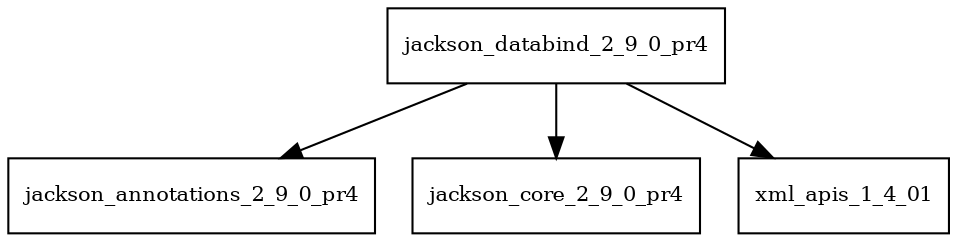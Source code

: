 digraph jackson_databind_2_9_0_pr4_dependencies {
  node [shape = box, fontsize=10.0];
  jackson_databind_2_9_0_pr4 -> jackson_annotations_2_9_0_pr4;
  jackson_databind_2_9_0_pr4 -> jackson_core_2_9_0_pr4;
  jackson_databind_2_9_0_pr4 -> xml_apis_1_4_01;
}
